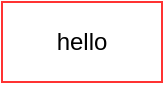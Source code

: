 <mxfile version="14.4.3" type="github">
  <diagram id="I9XO53bcOURVt_kjqdV1" name="Page-1">
    <mxGraphModel dx="1422" dy="706" grid="1" gridSize="10" guides="1" tooltips="1" connect="1" arrows="1" fold="1" page="1" pageScale="1" pageWidth="827" pageHeight="1169" math="0" shadow="0">
      <root>
        <mxCell id="0" />
        <mxCell id="1" parent="0" />
        <mxCell id="cVZH3NOTdKA3_n6EL5tq-1" value="" style="rounded=0;whiteSpace=wrap;html=1;strokeColor=#FF3333;" vertex="1" parent="1">
          <mxGeometry x="100" y="240" width="80" height="40" as="geometry" />
        </mxCell>
        <mxCell id="cVZH3NOTdKA3_n6EL5tq-4" value="hello" style="text;html=1;strokeColor=none;fillColor=none;align=center;verticalAlign=middle;whiteSpace=wrap;rounded=0;" vertex="1" parent="1">
          <mxGeometry x="120" y="250" width="40" height="20" as="geometry" />
        </mxCell>
      </root>
    </mxGraphModel>
  </diagram>
</mxfile>
